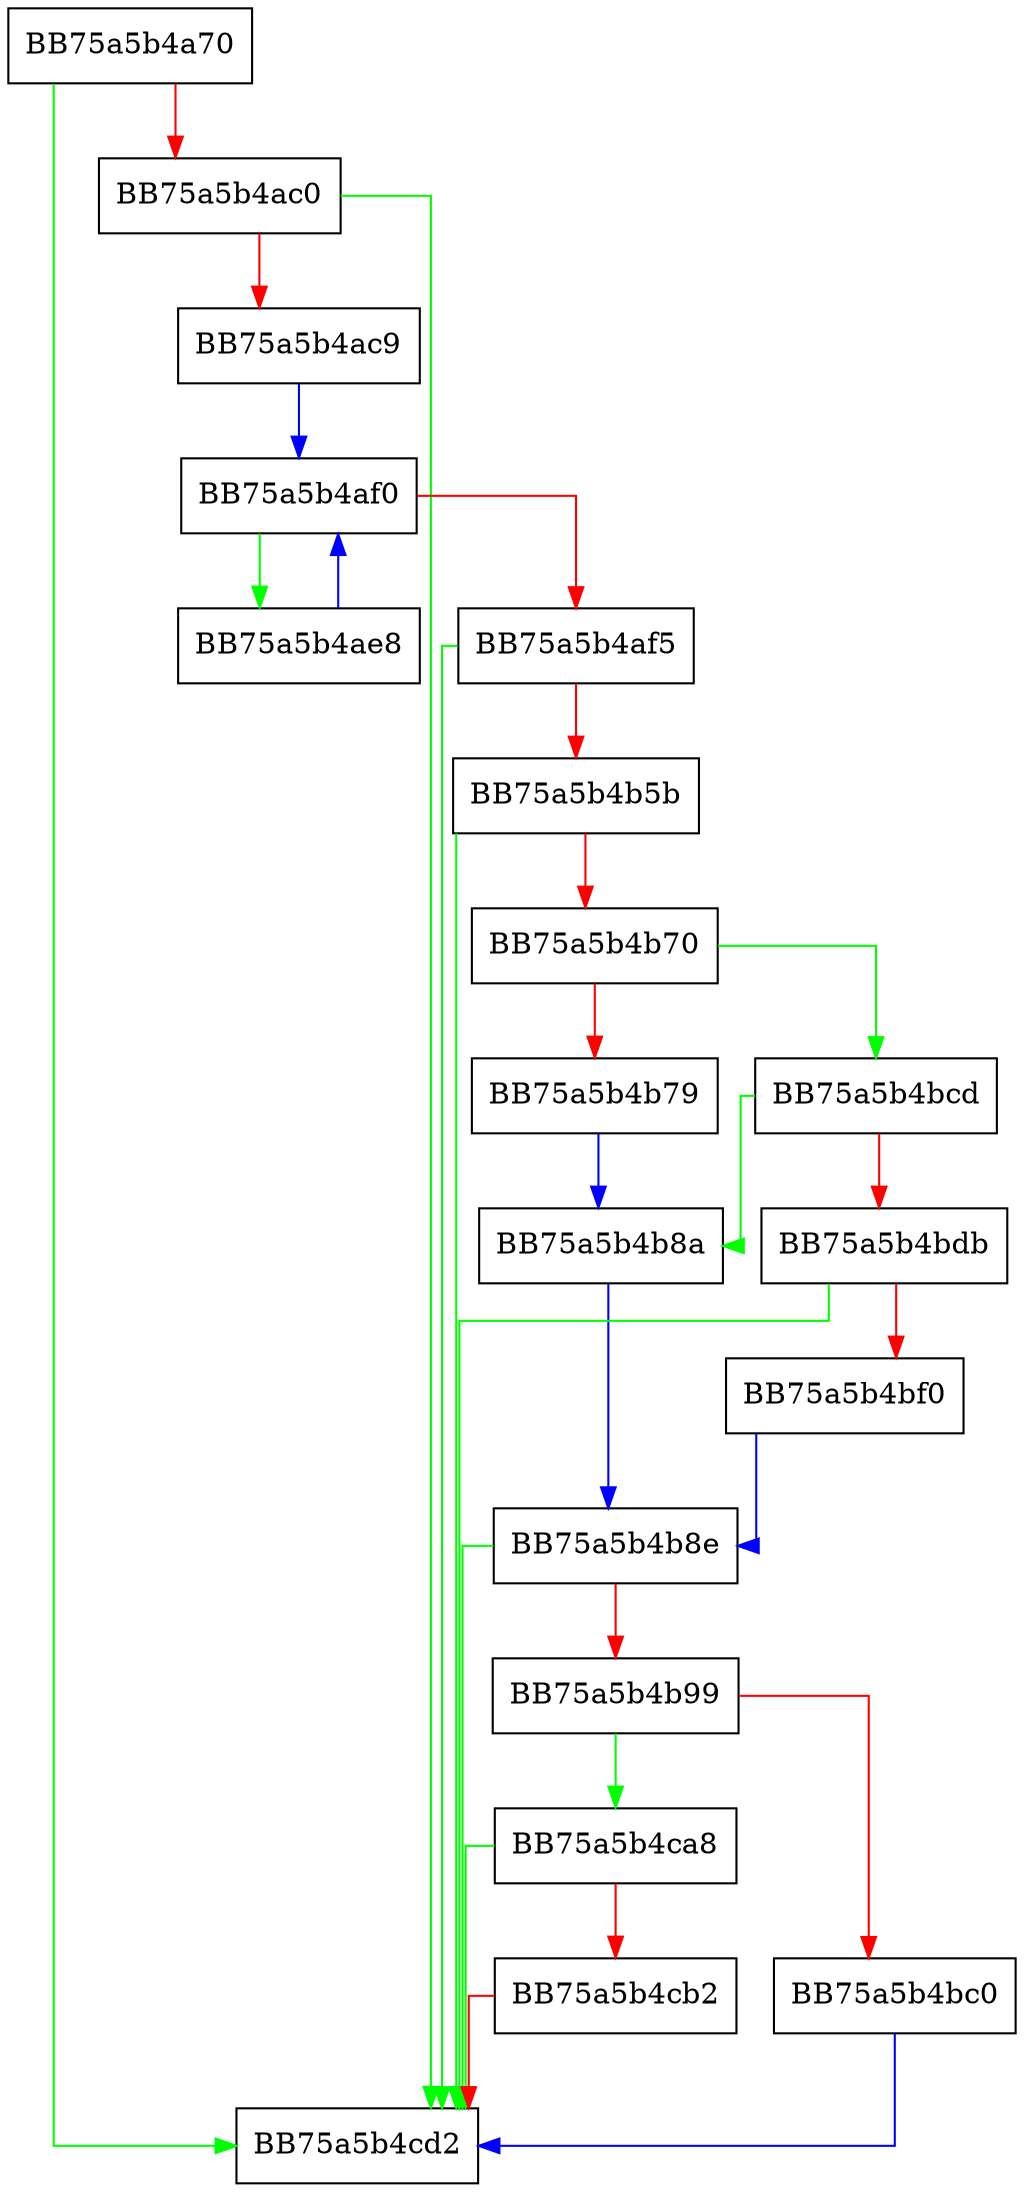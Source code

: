 digraph sqlite3FinishTrigger {
  node [shape="box"];
  graph [splines=ortho];
  BB75a5b4a70 -> BB75a5b4cd2 [color="green"];
  BB75a5b4a70 -> BB75a5b4ac0 [color="red"];
  BB75a5b4ac0 -> BB75a5b4cd2 [color="green"];
  BB75a5b4ac0 -> BB75a5b4ac9 [color="red"];
  BB75a5b4ac9 -> BB75a5b4af0 [color="blue"];
  BB75a5b4ae8 -> BB75a5b4af0 [color="blue"];
  BB75a5b4af0 -> BB75a5b4ae8 [color="green"];
  BB75a5b4af0 -> BB75a5b4af5 [color="red"];
  BB75a5b4af5 -> BB75a5b4cd2 [color="green"];
  BB75a5b4af5 -> BB75a5b4b5b [color="red"];
  BB75a5b4b5b -> BB75a5b4cd2 [color="green"];
  BB75a5b4b5b -> BB75a5b4b70 [color="red"];
  BB75a5b4b70 -> BB75a5b4bcd [color="green"];
  BB75a5b4b70 -> BB75a5b4b79 [color="red"];
  BB75a5b4b79 -> BB75a5b4b8a [color="blue"];
  BB75a5b4b8a -> BB75a5b4b8e [color="blue"];
  BB75a5b4b8e -> BB75a5b4cd2 [color="green"];
  BB75a5b4b8e -> BB75a5b4b99 [color="red"];
  BB75a5b4b99 -> BB75a5b4ca8 [color="green"];
  BB75a5b4b99 -> BB75a5b4bc0 [color="red"];
  BB75a5b4bc0 -> BB75a5b4cd2 [color="blue"];
  BB75a5b4bcd -> BB75a5b4b8a [color="green"];
  BB75a5b4bcd -> BB75a5b4bdb [color="red"];
  BB75a5b4bdb -> BB75a5b4cd2 [color="green"];
  BB75a5b4bdb -> BB75a5b4bf0 [color="red"];
  BB75a5b4bf0 -> BB75a5b4b8e [color="blue"];
  BB75a5b4ca8 -> BB75a5b4cd2 [color="green"];
  BB75a5b4ca8 -> BB75a5b4cb2 [color="red"];
  BB75a5b4cb2 -> BB75a5b4cd2 [color="red"];
}